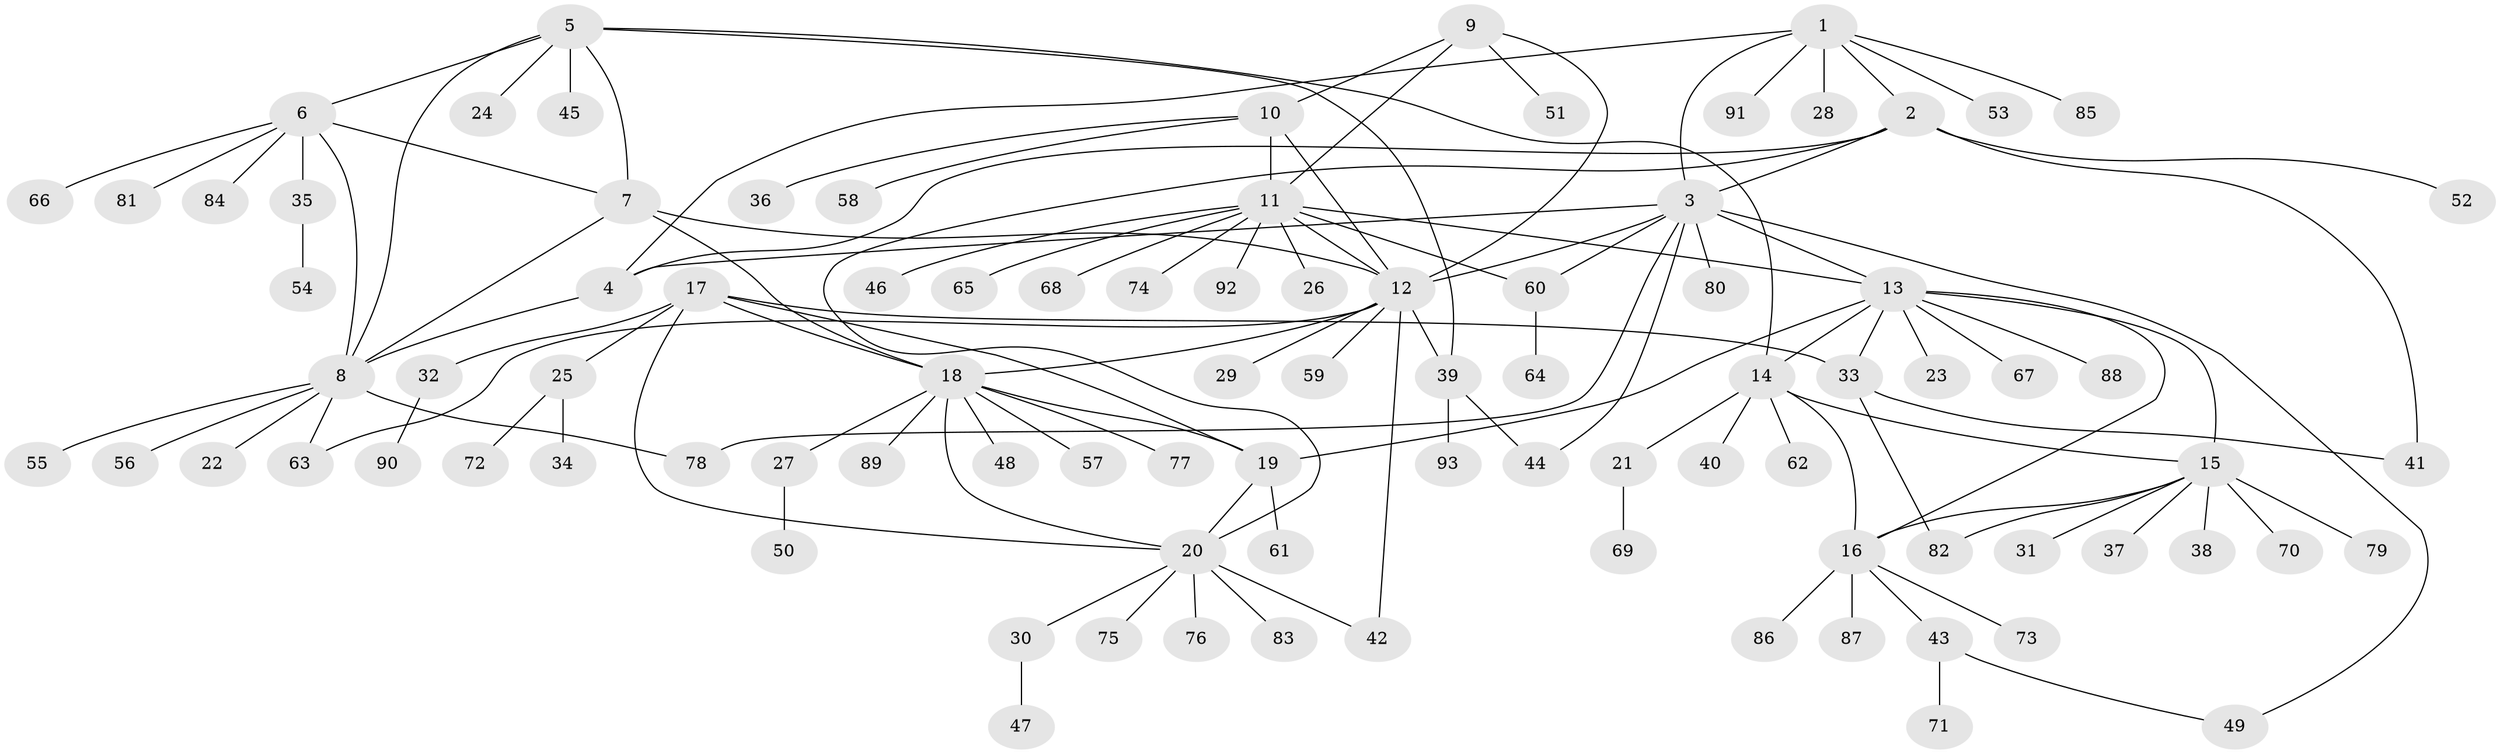 // Generated by graph-tools (version 1.1) at 2025/37/03/09/25 02:37:18]
// undirected, 93 vertices, 123 edges
graph export_dot {
graph [start="1"]
  node [color=gray90,style=filled];
  1;
  2;
  3;
  4;
  5;
  6;
  7;
  8;
  9;
  10;
  11;
  12;
  13;
  14;
  15;
  16;
  17;
  18;
  19;
  20;
  21;
  22;
  23;
  24;
  25;
  26;
  27;
  28;
  29;
  30;
  31;
  32;
  33;
  34;
  35;
  36;
  37;
  38;
  39;
  40;
  41;
  42;
  43;
  44;
  45;
  46;
  47;
  48;
  49;
  50;
  51;
  52;
  53;
  54;
  55;
  56;
  57;
  58;
  59;
  60;
  61;
  62;
  63;
  64;
  65;
  66;
  67;
  68;
  69;
  70;
  71;
  72;
  73;
  74;
  75;
  76;
  77;
  78;
  79;
  80;
  81;
  82;
  83;
  84;
  85;
  86;
  87;
  88;
  89;
  90;
  91;
  92;
  93;
  1 -- 2;
  1 -- 3;
  1 -- 4;
  1 -- 28;
  1 -- 53;
  1 -- 85;
  1 -- 91;
  2 -- 3;
  2 -- 4;
  2 -- 20;
  2 -- 41;
  2 -- 52;
  3 -- 4;
  3 -- 12;
  3 -- 13;
  3 -- 44;
  3 -- 49;
  3 -- 60;
  3 -- 78;
  3 -- 80;
  4 -- 8;
  5 -- 6;
  5 -- 7;
  5 -- 8;
  5 -- 14;
  5 -- 24;
  5 -- 39;
  5 -- 45;
  6 -- 7;
  6 -- 8;
  6 -- 35;
  6 -- 66;
  6 -- 81;
  6 -- 84;
  7 -- 8;
  7 -- 12;
  7 -- 18;
  8 -- 22;
  8 -- 55;
  8 -- 56;
  8 -- 63;
  8 -- 78;
  9 -- 10;
  9 -- 11;
  9 -- 12;
  9 -- 51;
  10 -- 11;
  10 -- 12;
  10 -- 36;
  10 -- 58;
  11 -- 12;
  11 -- 13;
  11 -- 26;
  11 -- 46;
  11 -- 60;
  11 -- 65;
  11 -- 68;
  11 -- 74;
  11 -- 92;
  12 -- 18;
  12 -- 29;
  12 -- 39;
  12 -- 42;
  12 -- 59;
  12 -- 63;
  13 -- 14;
  13 -- 15;
  13 -- 16;
  13 -- 19;
  13 -- 23;
  13 -- 33;
  13 -- 67;
  13 -- 88;
  14 -- 15;
  14 -- 16;
  14 -- 21;
  14 -- 40;
  14 -- 62;
  15 -- 16;
  15 -- 31;
  15 -- 37;
  15 -- 38;
  15 -- 70;
  15 -- 79;
  15 -- 82;
  16 -- 43;
  16 -- 73;
  16 -- 86;
  16 -- 87;
  17 -- 18;
  17 -- 19;
  17 -- 20;
  17 -- 25;
  17 -- 32;
  17 -- 33;
  18 -- 19;
  18 -- 20;
  18 -- 27;
  18 -- 48;
  18 -- 57;
  18 -- 77;
  18 -- 89;
  19 -- 20;
  19 -- 61;
  20 -- 30;
  20 -- 42;
  20 -- 75;
  20 -- 76;
  20 -- 83;
  21 -- 69;
  25 -- 34;
  25 -- 72;
  27 -- 50;
  30 -- 47;
  32 -- 90;
  33 -- 41;
  33 -- 82;
  35 -- 54;
  39 -- 44;
  39 -- 93;
  43 -- 49;
  43 -- 71;
  60 -- 64;
}
